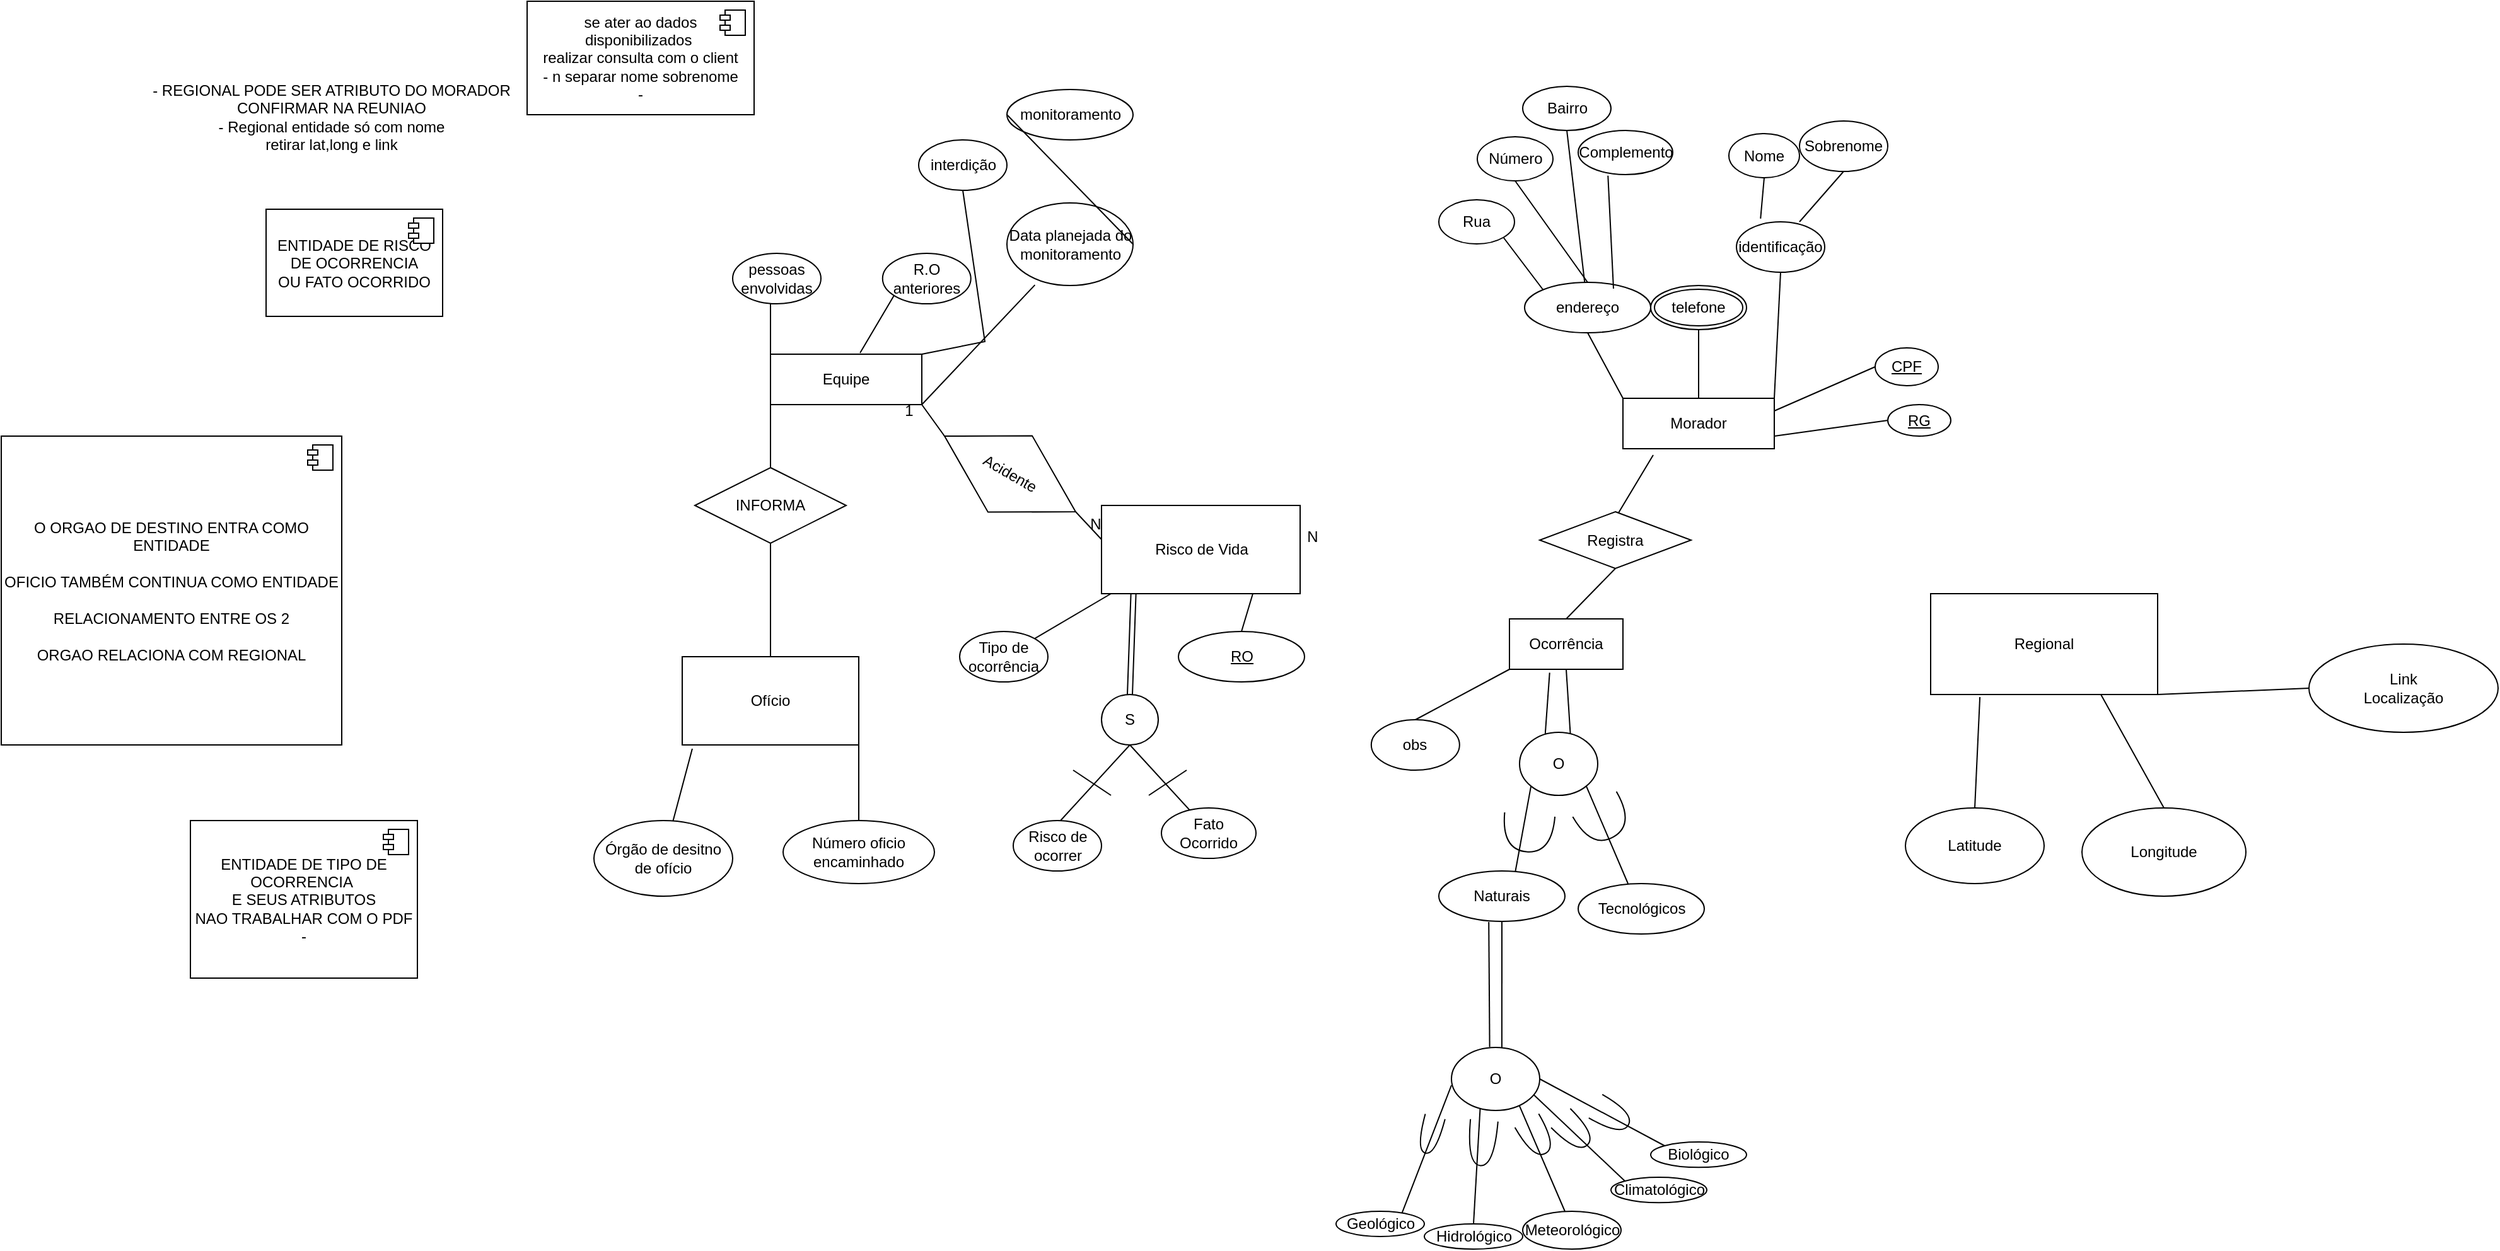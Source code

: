 <mxfile version="22.0.4" type="device">
  <diagram id="C5RBs43oDa-KdzZeNtuy" name="Page-1">
    <mxGraphModel dx="2730" dy="1840" grid="1" gridSize="10" guides="1" tooltips="1" connect="1" arrows="1" fold="1" page="1" pageScale="1" pageWidth="827" pageHeight="1169" math="0" shadow="0">
      <root>
        <mxCell id="WIyWlLk6GJQsqaUBKTNV-0" />
        <mxCell id="WIyWlLk6GJQsqaUBKTNV-1" parent="WIyWlLk6GJQsqaUBKTNV-0" />
        <mxCell id="PrvRkz_TOc2St610Ay0l-1" value="Equipe" style="rounded=0;whiteSpace=wrap;html=1;" parent="WIyWlLk6GJQsqaUBKTNV-1" vertex="1">
          <mxGeometry x="90" y="160" width="120" height="40" as="geometry" />
        </mxCell>
        <mxCell id="PrvRkz_TOc2St610Ay0l-5" value="" style="endArrow=none;html=1;rounded=0;entryX=1;entryY=1;entryDx=0;entryDy=0;exitX=0;exitY=0.5;exitDx=0;exitDy=0;" parent="WIyWlLk6GJQsqaUBKTNV-1" source="fVXsZCScKOvvf57o9i3i-1" target="PrvRkz_TOc2St610Ay0l-1" edge="1">
          <mxGeometry width="50" height="50" relative="1" as="geometry">
            <mxPoint x="223.181" y="293.284" as="sourcePoint" />
            <mxPoint x="250" y="140" as="targetPoint" />
          </mxGeometry>
        </mxCell>
        <mxCell id="PrvRkz_TOc2St610Ay0l-13" value="" style="endArrow=none;html=1;rounded=0;exitX=0.592;exitY=-0.025;exitDx=0;exitDy=0;exitPerimeter=0;" parent="WIyWlLk6GJQsqaUBKTNV-1" source="PrvRkz_TOc2St610Ay0l-1" edge="1">
          <mxGeometry width="50" height="50" relative="1" as="geometry">
            <mxPoint x="390" y="260" as="sourcePoint" />
            <mxPoint x="190" y="110" as="targetPoint" />
            <Array as="points">
              <mxPoint x="190" y="110" />
            </Array>
          </mxGeometry>
        </mxCell>
        <mxCell id="PrvRkz_TOc2St610Ay0l-14" value="R.O anteriores" style="ellipse;whiteSpace=wrap;html=1;" parent="WIyWlLk6GJQsqaUBKTNV-1" vertex="1">
          <mxGeometry x="178.88" y="80" width="70" height="40" as="geometry" />
        </mxCell>
        <mxCell id="PrvRkz_TOc2St610Ay0l-15" value="" style="endArrow=none;html=1;rounded=0;exitX=1;exitY=0;exitDx=0;exitDy=0;entryX=0.5;entryY=1;entryDx=0;entryDy=0;" parent="WIyWlLk6GJQsqaUBKTNV-1" source="PrvRkz_TOc2St610Ay0l-1" target="PrvRkz_TOc2St610Ay0l-16" edge="1">
          <mxGeometry width="50" height="50" relative="1" as="geometry">
            <mxPoint x="390" y="260" as="sourcePoint" />
            <mxPoint x="310" y="140" as="targetPoint" />
            <Array as="points">
              <mxPoint x="260" y="150" />
            </Array>
          </mxGeometry>
        </mxCell>
        <mxCell id="PrvRkz_TOc2St610Ay0l-16" value="interdição" style="ellipse;whiteSpace=wrap;html=1;" parent="WIyWlLk6GJQsqaUBKTNV-1" vertex="1">
          <mxGeometry x="207.5" y="-10" width="70" height="40" as="geometry" />
        </mxCell>
        <mxCell id="PrvRkz_TOc2St610Ay0l-18" value="" style="endArrow=none;html=1;rounded=0;exitX=0;exitY=0;exitDx=0;exitDy=0;" parent="WIyWlLk6GJQsqaUBKTNV-1" source="PrvRkz_TOc2St610Ay0l-1" edge="1">
          <mxGeometry width="50" height="50" relative="1" as="geometry">
            <mxPoint x="390" y="260" as="sourcePoint" />
            <mxPoint x="90" y="110" as="targetPoint" />
          </mxGeometry>
        </mxCell>
        <mxCell id="PrvRkz_TOc2St610Ay0l-19" value="pessoas envolvidas" style="ellipse;whiteSpace=wrap;html=1;" parent="WIyWlLk6GJQsqaUBKTNV-1" vertex="1">
          <mxGeometry x="60" y="80" width="70" height="40" as="geometry" />
        </mxCell>
        <mxCell id="PrvRkz_TOc2St610Ay0l-20" value="" style="endArrow=none;html=1;rounded=0;exitX=0;exitY=1;exitDx=0;exitDy=0;entryX=0.5;entryY=0;entryDx=0;entryDy=0;" parent="WIyWlLk6GJQsqaUBKTNV-1" source="NeO4dmOVWxTtskisOT3O-21" target="PrvRkz_TOc2St610Ay0l-21" edge="1">
          <mxGeometry width="50" height="50" relative="1" as="geometry">
            <mxPoint x="390" y="260" as="sourcePoint" />
            <mxPoint x="50" y="180" as="targetPoint" />
          </mxGeometry>
        </mxCell>
        <mxCell id="PrvRkz_TOc2St610Ay0l-21" value="obs" style="ellipse;whiteSpace=wrap;html=1;" parent="WIyWlLk6GJQsqaUBKTNV-1" vertex="1">
          <mxGeometry x="566.42" y="450" width="70" height="40" as="geometry" />
        </mxCell>
        <mxCell id="PrvRkz_TOc2St610Ay0l-24" value="" style="endArrow=none;html=1;rounded=0;entryX=0;entryY=1;entryDx=0;entryDy=0;" parent="WIyWlLk6GJQsqaUBKTNV-1" target="PrvRkz_TOc2St610Ay0l-1" edge="1">
          <mxGeometry width="50" height="50" relative="1" as="geometry">
            <mxPoint x="90" y="260" as="sourcePoint" />
            <mxPoint x="440" y="210" as="targetPoint" />
          </mxGeometry>
        </mxCell>
        <mxCell id="PrvRkz_TOc2St610Ay0l-28" value="Morador" style="rounded=0;whiteSpace=wrap;html=1;" parent="WIyWlLk6GJQsqaUBKTNV-1" vertex="1">
          <mxGeometry x="766" y="195" width="120" height="40" as="geometry" />
        </mxCell>
        <mxCell id="PrvRkz_TOc2St610Ay0l-29" value="" style="endArrow=none;html=1;rounded=0;exitX=0.5;exitY=0;exitDx=0;exitDy=0;entryX=0.5;entryY=1;entryDx=0;entryDy=0;" parent="WIyWlLk6GJQsqaUBKTNV-1" source="PrvRkz_TOc2St610Ay0l-28" target="NeO4dmOVWxTtskisOT3O-9" edge="1">
          <mxGeometry width="50" height="50" relative="1" as="geometry">
            <mxPoint x="826" y="165" as="sourcePoint" />
            <mxPoint x="826" y="125" as="targetPoint" />
          </mxGeometry>
        </mxCell>
        <mxCell id="uyjfCOBZuGkscZn23ESY-0" value="Nome" style="ellipse;whiteSpace=wrap;html=1;" parent="WIyWlLk6GJQsqaUBKTNV-1" vertex="1">
          <mxGeometry x="850" y="-15" width="56" height="35" as="geometry" />
        </mxCell>
        <mxCell id="uyjfCOBZuGkscZn23ESY-1" value="identificação" style="ellipse;whiteSpace=wrap;html=1;" parent="WIyWlLk6GJQsqaUBKTNV-1" vertex="1">
          <mxGeometry x="856" y="55" width="70" height="40" as="geometry" />
        </mxCell>
        <mxCell id="uyjfCOBZuGkscZn23ESY-2" value="" style="endArrow=none;html=1;rounded=0;entryX=1;entryY=0;entryDx=0;entryDy=0;exitX=0.5;exitY=1;exitDx=0;exitDy=0;" parent="WIyWlLk6GJQsqaUBKTNV-1" source="uyjfCOBZuGkscZn23ESY-1" target="PrvRkz_TOc2St610Ay0l-28" edge="1">
          <mxGeometry width="50" height="50" relative="1" as="geometry">
            <mxPoint x="886" y="95" as="sourcePoint" />
            <mxPoint x="886" y="175" as="targetPoint" />
          </mxGeometry>
        </mxCell>
        <mxCell id="uyjfCOBZuGkscZn23ESY-3" value="" style="endArrow=none;html=1;rounded=0;exitX=1;exitY=0.25;exitDx=0;exitDy=0;entryX=0;entryY=0.5;entryDx=0;entryDy=0;" parent="WIyWlLk6GJQsqaUBKTNV-1" source="PrvRkz_TOc2St610Ay0l-28" target="NeO4dmOVWxTtskisOT3O-18" edge="1">
          <mxGeometry width="50" height="50" relative="1" as="geometry">
            <mxPoint x="916" y="205" as="sourcePoint" />
            <mxPoint x="966" y="205" as="targetPoint" />
          </mxGeometry>
        </mxCell>
        <mxCell id="uyjfCOBZuGkscZn23ESY-16" value="" style="verticalLabelPosition=bottom;verticalAlign=top;html=1;shape=mxgraph.flowchart.on-page_reference;" parent="WIyWlLk6GJQsqaUBKTNV-1" vertex="1">
          <mxGeometry x="352.5" y="430" width="45" height="40" as="geometry" />
        </mxCell>
        <mxCell id="uyjfCOBZuGkscZn23ESY-18" value="" style="endArrow=none;html=1;rounded=0;exitX=0.5;exitY=1;exitDx=0;exitDy=0;exitPerimeter=0;" parent="WIyWlLk6GJQsqaUBKTNV-1" source="uyjfCOBZuGkscZn23ESY-16" edge="1">
          <mxGeometry width="50" height="50" relative="1" as="geometry">
            <mxPoint x="430" y="510" as="sourcePoint" />
            <mxPoint x="320" y="530" as="targetPoint" />
          </mxGeometry>
        </mxCell>
        <mxCell id="uyjfCOBZuGkscZn23ESY-19" value="" style="endArrow=none;html=1;rounded=0;entryX=0.5;entryY=1;entryDx=0;entryDy=0;entryPerimeter=0;" parent="WIyWlLk6GJQsqaUBKTNV-1" target="uyjfCOBZuGkscZn23ESY-16" edge="1">
          <mxGeometry width="50" height="50" relative="1" as="geometry">
            <mxPoint x="430" y="530" as="sourcePoint" />
            <mxPoint x="480" y="460" as="targetPoint" />
          </mxGeometry>
        </mxCell>
        <mxCell id="uyjfCOBZuGkscZn23ESY-20" value="" style="endArrow=none;html=1;rounded=0;" parent="WIyWlLk6GJQsqaUBKTNV-1" edge="1">
          <mxGeometry width="50" height="50" relative="1" as="geometry">
            <mxPoint x="390" y="510" as="sourcePoint" />
            <mxPoint x="420" y="490" as="targetPoint" />
          </mxGeometry>
        </mxCell>
        <mxCell id="uyjfCOBZuGkscZn23ESY-21" value="" style="endArrow=none;html=1;rounded=0;" parent="WIyWlLk6GJQsqaUBKTNV-1" edge="1">
          <mxGeometry width="50" height="50" relative="1" as="geometry">
            <mxPoint x="360" y="510" as="sourcePoint" />
            <mxPoint x="330" y="490" as="targetPoint" />
          </mxGeometry>
        </mxCell>
        <mxCell id="uyjfCOBZuGkscZn23ESY-25" value="" style="endArrow=none;html=1;rounded=0;exitX=1;exitY=0.5;exitDx=0;exitDy=0;entryX=0;entryY=0.5;entryDx=0;entryDy=0;" parent="WIyWlLk6GJQsqaUBKTNV-1" source="fVXsZCScKOvvf57o9i3i-1" edge="1">
          <mxGeometry width="50" height="50" relative="1" as="geometry">
            <mxPoint x="266.643" y="280.178" as="sourcePoint" />
            <mxPoint x="360" y="315" as="targetPoint" />
          </mxGeometry>
        </mxCell>
        <mxCell id="uyjfCOBZuGkscZn23ESY-26" value="" style="endArrow=none;html=1;rounded=0;exitX=0;exitY=1;exitDx=0;exitDy=0;" parent="WIyWlLk6GJQsqaUBKTNV-1" target="uyjfCOBZuGkscZn23ESY-27" edge="1">
          <mxGeometry width="50" height="50" relative="1" as="geometry">
            <mxPoint x="360" y="350" as="sourcePoint" />
            <mxPoint x="300" y="370" as="targetPoint" />
          </mxGeometry>
        </mxCell>
        <mxCell id="uyjfCOBZuGkscZn23ESY-27" value="Tipo de ocorrência" style="ellipse;whiteSpace=wrap;html=1;" parent="WIyWlLk6GJQsqaUBKTNV-1" vertex="1">
          <mxGeometry x="240" y="380" width="70" height="40" as="geometry" />
        </mxCell>
        <mxCell id="MZsd6Ya7zDLGfJmb7HzW-5" value="S" style="text;html=1;strokeColor=none;fillColor=none;align=center;verticalAlign=middle;whiteSpace=wrap;rounded=0;" parent="WIyWlLk6GJQsqaUBKTNV-1" vertex="1">
          <mxGeometry x="345" y="435" width="60" height="30" as="geometry" />
        </mxCell>
        <mxCell id="MZsd6Ya7zDLGfJmb7HzW-6" value="Risco de ocorrer" style="ellipse;whiteSpace=wrap;html=1;" parent="WIyWlLk6GJQsqaUBKTNV-1" vertex="1">
          <mxGeometry x="282.5" y="530" width="70" height="40" as="geometry" />
        </mxCell>
        <mxCell id="MZsd6Ya7zDLGfJmb7HzW-7" value="Fato Ocorrido" style="ellipse;whiteSpace=wrap;html=1;" parent="WIyWlLk6GJQsqaUBKTNV-1" vertex="1">
          <mxGeometry x="400" y="520" width="75" height="40" as="geometry" />
        </mxCell>
        <mxCell id="MZsd6Ya7zDLGfJmb7HzW-9" value="Data planejada do monitoramento" style="ellipse;whiteSpace=wrap;html=1;" parent="WIyWlLk6GJQsqaUBKTNV-1" vertex="1">
          <mxGeometry x="277.5" y="40" width="100" height="65.51" as="geometry" />
        </mxCell>
        <mxCell id="MZsd6Ya7zDLGfJmb7HzW-11" value="INFORMA" style="shape=rhombus;perimeter=rhombusPerimeter;whiteSpace=wrap;html=1;align=center;" parent="WIyWlLk6GJQsqaUBKTNV-1" vertex="1">
          <mxGeometry x="30" y="250" width="120" height="60" as="geometry" />
        </mxCell>
        <mxCell id="MZsd6Ya7zDLGfJmb7HzW-14" value="" style="endArrow=none;html=1;rounded=0;" parent="WIyWlLk6GJQsqaUBKTNV-1" edge="1">
          <mxGeometry width="50" height="50" relative="1" as="geometry">
            <mxPoint x="90" y="310" as="sourcePoint" />
            <mxPoint x="90" y="410" as="targetPoint" />
          </mxGeometry>
        </mxCell>
        <mxCell id="MZsd6Ya7zDLGfJmb7HzW-18" value="" style="endArrow=none;html=1;rounded=0;exitX=1;exitY=1;exitDx=0;exitDy=0;entryX=0.222;entryY=0.993;entryDx=0;entryDy=0;entryPerimeter=0;" parent="WIyWlLk6GJQsqaUBKTNV-1" source="PrvRkz_TOc2St610Ay0l-1" target="MZsd6Ya7zDLGfJmb7HzW-9" edge="1">
          <mxGeometry width="50" height="50" relative="1" as="geometry">
            <mxPoint x="510" y="370" as="sourcePoint" />
            <mxPoint x="310" y="200" as="targetPoint" />
          </mxGeometry>
        </mxCell>
        <mxCell id="MZsd6Ya7zDLGfJmb7HzW-20" value="monitoramento" style="ellipse;whiteSpace=wrap;html=1;align=center;" parent="WIyWlLk6GJQsqaUBKTNV-1" vertex="1">
          <mxGeometry x="277.5" y="-50" width="100" height="40" as="geometry" />
        </mxCell>
        <mxCell id="jK4c6H0Ts9YG_bzILDkd-0" value="N" style="text;html=1;strokeColor=none;fillColor=none;align=center;verticalAlign=middle;whiteSpace=wrap;rounded=0;" parent="WIyWlLk6GJQsqaUBKTNV-1" vertex="1">
          <mxGeometry x="490" y="290" width="60" height="30" as="geometry" />
        </mxCell>
        <mxCell id="jK4c6H0Ts9YG_bzILDkd-4" value="N" style="text;html=1;strokeColor=none;fillColor=none;align=center;verticalAlign=middle;whiteSpace=wrap;rounded=0;" parent="WIyWlLk6GJQsqaUBKTNV-1" vertex="1">
          <mxGeometry x="317.5" y="280" width="60" height="30" as="geometry" />
        </mxCell>
        <mxCell id="jK4c6H0Ts9YG_bzILDkd-5" value="1" style="text;html=1;strokeColor=none;fillColor=none;align=center;verticalAlign=middle;whiteSpace=wrap;rounded=0;" parent="WIyWlLk6GJQsqaUBKTNV-1" vertex="1">
          <mxGeometry x="170" y="190" width="60" height="30" as="geometry" />
        </mxCell>
        <mxCell id="t3xJQV-ZgWTzb67pA7qt-0" value="RO" style="ellipse;whiteSpace=wrap;html=1;align=center;fontStyle=4;" parent="WIyWlLk6GJQsqaUBKTNV-1" vertex="1">
          <mxGeometry x="413.5" y="380" width="100" height="40" as="geometry" />
        </mxCell>
        <mxCell id="t3xJQV-ZgWTzb67pA7qt-1" value="" style="endArrow=none;html=1;rounded=0;exitX=0.75;exitY=1;exitDx=0;exitDy=0;entryX=0.5;entryY=0;entryDx=0;entryDy=0;" parent="WIyWlLk6GJQsqaUBKTNV-1" target="t3xJQV-ZgWTzb67pA7qt-0" edge="1">
          <mxGeometry width="50" height="50" relative="1" as="geometry">
            <mxPoint x="472.5" y="350" as="sourcePoint" />
            <mxPoint x="630" y="420" as="targetPoint" />
          </mxGeometry>
        </mxCell>
        <mxCell id="4AvuOSr9Ut7CQzr3OK1i-1" value="" style="endArrow=none;html=1;rounded=0;entryX=1;entryY=0.5;entryDx=0;entryDy=0;exitX=0;exitY=0.5;exitDx=0;exitDy=0;" parent="WIyWlLk6GJQsqaUBKTNV-1" source="MZsd6Ya7zDLGfJmb7HzW-20" target="MZsd6Ya7zDLGfJmb7HzW-9" edge="1">
          <mxGeometry width="50" height="50" relative="1" as="geometry">
            <mxPoint x="450" y="470" as="sourcePoint" />
            <mxPoint x="500" y="420" as="targetPoint" />
          </mxGeometry>
        </mxCell>
        <mxCell id="fVXsZCScKOvvf57o9i3i-2" value="" style="endArrow=none;html=1;rounded=0;entryX=1;entryY=1;entryDx=0;entryDy=0;exitX=1;exitY=0.5;exitDx=0;exitDy=0;" parent="WIyWlLk6GJQsqaUBKTNV-1" source="fVXsZCScKOvvf57o9i3i-1" target="fVXsZCScKOvvf57o9i3i-1" edge="1">
          <mxGeometry width="50" height="50" relative="1" as="geometry">
            <mxPoint x="223.181" y="293.284" as="sourcePoint" />
            <mxPoint x="210" y="200" as="targetPoint" />
          </mxGeometry>
        </mxCell>
        <mxCell id="fVXsZCScKOvvf57o9i3i-1" value="Acidente" style="shape=rhombus;perimeter=rhombusPerimeter;whiteSpace=wrap;html=1;align=center;rotation=30;" parent="WIyWlLk6GJQsqaUBKTNV-1" vertex="1">
          <mxGeometry x="220" y="220" width="120" height="70" as="geometry" />
        </mxCell>
        <mxCell id="fVXsZCScKOvvf57o9i3i-3" value="" style="shape=link;html=1;rounded=0;exitX=0.119;exitY=0.987;exitDx=0;exitDy=0;exitPerimeter=0;entryX=0.5;entryY=0;entryDx=0;entryDy=0;entryPerimeter=0;" parent="WIyWlLk6GJQsqaUBKTNV-1" target="uyjfCOBZuGkscZn23ESY-16" edge="1">
          <mxGeometry width="100" relative="1" as="geometry">
            <mxPoint x="377.85" y="349.09" as="sourcePoint" />
            <mxPoint x="530" y="380" as="targetPoint" />
          </mxGeometry>
        </mxCell>
        <mxCell id="wc_RnZq1DOK2cN5d9Vo4-1" value="endereço" style="ellipse;whiteSpace=wrap;html=1;align=center;" parent="WIyWlLk6GJQsqaUBKTNV-1" vertex="1">
          <mxGeometry x="688" y="103.01" width="100" height="40" as="geometry" />
        </mxCell>
        <mxCell id="abQKeBMtRY9wUSzvEeuI-0" value="Risco de Vida" style="whiteSpace=wrap;html=1;align=center;" parent="WIyWlLk6GJQsqaUBKTNV-1" vertex="1">
          <mxGeometry x="352.5" y="280" width="157.5" height="70" as="geometry" />
        </mxCell>
        <mxCell id="NeO4dmOVWxTtskisOT3O-0" value="Rua" style="ellipse;whiteSpace=wrap;html=1;align=center;" parent="WIyWlLk6GJQsqaUBKTNV-1" vertex="1">
          <mxGeometry x="620" y="37.5" width="60" height="35" as="geometry" />
        </mxCell>
        <mxCell id="NeO4dmOVWxTtskisOT3O-1" value="" style="endArrow=none;html=1;rounded=0;entryX=1;entryY=1;entryDx=0;entryDy=0;exitX=0;exitY=0;exitDx=0;exitDy=0;" parent="WIyWlLk6GJQsqaUBKTNV-1" source="wc_RnZq1DOK2cN5d9Vo4-1" target="NeO4dmOVWxTtskisOT3O-0" edge="1">
          <mxGeometry relative="1" as="geometry">
            <mxPoint x="676" y="75" as="sourcePoint" />
            <mxPoint x="640" y="15" as="targetPoint" />
          </mxGeometry>
        </mxCell>
        <mxCell id="NeO4dmOVWxTtskisOT3O-2" value="Número" style="ellipse;whiteSpace=wrap;html=1;align=center;" parent="WIyWlLk6GJQsqaUBKTNV-1" vertex="1">
          <mxGeometry x="650.5" y="-12.5" width="60" height="35" as="geometry" />
        </mxCell>
        <mxCell id="NeO4dmOVWxTtskisOT3O-3" value="" style="endArrow=none;html=1;rounded=0;entryX=0.5;entryY=1;entryDx=0;entryDy=0;exitX=0.5;exitY=0;exitDx=0;exitDy=0;" parent="WIyWlLk6GJQsqaUBKTNV-1" source="wc_RnZq1DOK2cN5d9Vo4-1" target="NeO4dmOVWxTtskisOT3O-2" edge="1">
          <mxGeometry relative="1" as="geometry">
            <mxPoint x="814" y="31" as="sourcePoint" />
            <mxPoint x="946" y="55" as="targetPoint" />
          </mxGeometry>
        </mxCell>
        <mxCell id="NeO4dmOVWxTtskisOT3O-4" value="Bairro" style="ellipse;whiteSpace=wrap;html=1;align=center;" parent="WIyWlLk6GJQsqaUBKTNV-1" vertex="1">
          <mxGeometry x="686.5" y="-52.5" width="70" height="35" as="geometry" />
        </mxCell>
        <mxCell id="NeO4dmOVWxTtskisOT3O-5" value="" style="endArrow=none;html=1;rounded=0;entryX=0.5;entryY=1;entryDx=0;entryDy=0;" parent="WIyWlLk6GJQsqaUBKTNV-1" source="wc_RnZq1DOK2cN5d9Vo4-1" target="NeO4dmOVWxTtskisOT3O-4" edge="1">
          <mxGeometry relative="1" as="geometry">
            <mxPoint x="850" y="35" as="sourcePoint" />
            <mxPoint x="1056" y="45" as="targetPoint" />
          </mxGeometry>
        </mxCell>
        <mxCell id="NeO4dmOVWxTtskisOT3O-6" value="Complemento" style="ellipse;whiteSpace=wrap;html=1;align=center;" parent="WIyWlLk6GJQsqaUBKTNV-1" vertex="1">
          <mxGeometry x="730.5" y="-17.5" width="75" height="35" as="geometry" />
        </mxCell>
        <mxCell id="NeO4dmOVWxTtskisOT3O-7" value="" style="endArrow=none;html=1;rounded=0;entryX=0.315;entryY=1.024;entryDx=0;entryDy=0;entryPerimeter=0;exitX=0.705;exitY=0.125;exitDx=0;exitDy=0;exitPerimeter=0;" parent="WIyWlLk6GJQsqaUBKTNV-1" source="wc_RnZq1DOK2cN5d9Vo4-1" target="NeO4dmOVWxTtskisOT3O-6" edge="1">
          <mxGeometry relative="1" as="geometry">
            <mxPoint x="760" y="20" as="sourcePoint" />
            <mxPoint x="796" y="-5" as="targetPoint" />
          </mxGeometry>
        </mxCell>
        <mxCell id="NeO4dmOVWxTtskisOT3O-8" value="" style="endArrow=none;html=1;rounded=0;entryX=0.5;entryY=1;entryDx=0;entryDy=0;exitX=0;exitY=0;exitDx=0;exitDy=0;" parent="WIyWlLk6GJQsqaUBKTNV-1" source="PrvRkz_TOc2St610Ay0l-28" target="wc_RnZq1DOK2cN5d9Vo4-1" edge="1">
          <mxGeometry relative="1" as="geometry">
            <mxPoint x="755" y="191" as="sourcePoint" />
            <mxPoint x="737" y="85" as="targetPoint" />
          </mxGeometry>
        </mxCell>
        <mxCell id="NeO4dmOVWxTtskisOT3O-9" value="telefone" style="ellipse;shape=doubleEllipse;margin=3;whiteSpace=wrap;html=1;align=center;" parent="WIyWlLk6GJQsqaUBKTNV-1" vertex="1">
          <mxGeometry x="788" y="105.51" width="76" height="35" as="geometry" />
        </mxCell>
        <mxCell id="NeO4dmOVWxTtskisOT3O-10" value="" style="endArrow=none;html=1;rounded=0;entryX=0.273;entryY=-0.065;entryDx=0;entryDy=0;entryPerimeter=0;exitX=0.5;exitY=1;exitDx=0;exitDy=0;" parent="WIyWlLk6GJQsqaUBKTNV-1" source="uyjfCOBZuGkscZn23ESY-0" target="uyjfCOBZuGkscZn23ESY-1" edge="1">
          <mxGeometry width="50" height="50" relative="1" as="geometry">
            <mxPoint x="925" y="-15" as="sourcePoint" />
            <mxPoint x="926" y="3" as="targetPoint" />
          </mxGeometry>
        </mxCell>
        <mxCell id="NeO4dmOVWxTtskisOT3O-12" value="Sobrenome" style="ellipse;whiteSpace=wrap;html=1;" parent="WIyWlLk6GJQsqaUBKTNV-1" vertex="1">
          <mxGeometry x="906" y="-25" width="70" height="40" as="geometry" />
        </mxCell>
        <mxCell id="NeO4dmOVWxTtskisOT3O-13" value="" style="endArrow=none;html=1;rounded=0;entryX=0.714;entryY=0;entryDx=0;entryDy=0;entryPerimeter=0;exitX=0.5;exitY=1;exitDx=0;exitDy=0;" parent="WIyWlLk6GJQsqaUBKTNV-1" source="NeO4dmOVWxTtskisOT3O-12" target="uyjfCOBZuGkscZn23ESY-1" edge="1">
          <mxGeometry width="50" height="50" relative="1" as="geometry">
            <mxPoint x="1005" y="-12" as="sourcePoint" />
            <mxPoint x="1005" y="65" as="targetPoint" />
          </mxGeometry>
        </mxCell>
        <mxCell id="NeO4dmOVWxTtskisOT3O-18" value="CPF" style="ellipse;whiteSpace=wrap;html=1;align=center;fontStyle=4;" parent="WIyWlLk6GJQsqaUBKTNV-1" vertex="1">
          <mxGeometry x="966" y="155" width="50" height="30" as="geometry" />
        </mxCell>
        <mxCell id="NeO4dmOVWxTtskisOT3O-19" value="" style="endArrow=none;html=1;rounded=0;exitX=1;exitY=0.75;exitDx=0;exitDy=0;entryX=0;entryY=0.5;entryDx=0;entryDy=0;" parent="WIyWlLk6GJQsqaUBKTNV-1" source="PrvRkz_TOc2St610Ay0l-28" target="NeO4dmOVWxTtskisOT3O-20" edge="1">
          <mxGeometry width="50" height="50" relative="1" as="geometry">
            <mxPoint x="896" y="245" as="sourcePoint" />
            <mxPoint x="976" y="245" as="targetPoint" />
          </mxGeometry>
        </mxCell>
        <mxCell id="NeO4dmOVWxTtskisOT3O-20" value="RG" style="ellipse;whiteSpace=wrap;html=1;align=center;fontStyle=4;" parent="WIyWlLk6GJQsqaUBKTNV-1" vertex="1">
          <mxGeometry x="976" y="200" width="50" height="25" as="geometry" />
        </mxCell>
        <mxCell id="NeO4dmOVWxTtskisOT3O-21" value="Ocorrência" style="whiteSpace=wrap;html=1;align=center;" parent="WIyWlLk6GJQsqaUBKTNV-1" vertex="1">
          <mxGeometry x="676" y="370" width="90" height="40" as="geometry" />
        </mxCell>
        <mxCell id="NeO4dmOVWxTtskisOT3O-22" value="" style="endArrow=none;html=1;rounded=0;entryX=0.5;entryY=1;entryDx=0;entryDy=0;exitX=0.652;exitY=0.066;exitDx=0;exitDy=0;exitPerimeter=0;" parent="WIyWlLk6GJQsqaUBKTNV-1" source="NeO4dmOVWxTtskisOT3O-25" target="NeO4dmOVWxTtskisOT3O-21" edge="1">
          <mxGeometry relative="1" as="geometry">
            <mxPoint x="726" y="450" as="sourcePoint" />
            <mxPoint x="720" y="390" as="targetPoint" />
          </mxGeometry>
        </mxCell>
        <mxCell id="NeO4dmOVWxTtskisOT3O-23" value="" style="endArrow=none;html=1;rounded=0;exitX=0.354;exitY=1.068;exitDx=0;exitDy=0;exitPerimeter=0;entryX=0.329;entryY=0.019;entryDx=0;entryDy=0;entryPerimeter=0;" parent="WIyWlLk6GJQsqaUBKTNV-1" source="NeO4dmOVWxTtskisOT3O-21" target="NeO4dmOVWxTtskisOT3O-25" edge="1">
          <mxGeometry relative="1" as="geometry">
            <mxPoint x="810" y="390" as="sourcePoint" />
            <mxPoint x="701" y="450" as="targetPoint" />
          </mxGeometry>
        </mxCell>
        <mxCell id="NeO4dmOVWxTtskisOT3O-25" value="O" style="ellipse;whiteSpace=wrap;html=1;align=center;" parent="WIyWlLk6GJQsqaUBKTNV-1" vertex="1">
          <mxGeometry x="684" y="460" width="62" height="50" as="geometry" />
        </mxCell>
        <mxCell id="NeO4dmOVWxTtskisOT3O-27" value="" style="endArrow=none;html=1;rounded=0;entryX=0;entryY=1;entryDx=0;entryDy=0;exitX=0.603;exitY=0.063;exitDx=0;exitDy=0;exitPerimeter=0;" parent="WIyWlLk6GJQsqaUBKTNV-1" source="NeO4dmOVWxTtskisOT3O-29" target="NeO4dmOVWxTtskisOT3O-25" edge="1">
          <mxGeometry relative="1" as="geometry">
            <mxPoint x="670" y="590" as="sourcePoint" />
            <mxPoint x="750" y="510" as="targetPoint" />
          </mxGeometry>
        </mxCell>
        <mxCell id="NeO4dmOVWxTtskisOT3O-28" value="" style="endArrow=none;html=1;rounded=0;entryX=1;entryY=1;entryDx=0;entryDy=0;exitX=0.395;exitY=0;exitDx=0;exitDy=0;exitPerimeter=0;" parent="WIyWlLk6GJQsqaUBKTNV-1" source="NeO4dmOVWxTtskisOT3O-30" target="NeO4dmOVWxTtskisOT3O-25" edge="1">
          <mxGeometry relative="1" as="geometry">
            <mxPoint x="760" y="560" as="sourcePoint" />
            <mxPoint x="704" y="522" as="targetPoint" />
          </mxGeometry>
        </mxCell>
        <mxCell id="NeO4dmOVWxTtskisOT3O-29" value="Naturais" style="ellipse;whiteSpace=wrap;html=1;align=center;" parent="WIyWlLk6GJQsqaUBKTNV-1" vertex="1">
          <mxGeometry x="620" y="570" width="100" height="40" as="geometry" />
        </mxCell>
        <mxCell id="NeO4dmOVWxTtskisOT3O-30" value="Tecnológicos" style="ellipse;whiteSpace=wrap;html=1;align=center;" parent="WIyWlLk6GJQsqaUBKTNV-1" vertex="1">
          <mxGeometry x="730.5" y="580" width="100" height="40" as="geometry" />
        </mxCell>
        <mxCell id="NeO4dmOVWxTtskisOT3O-35" value="" style="shape=requiredInterface;html=1;verticalLabelPosition=bottom;sketch=0;rotation=95;" parent="WIyWlLk6GJQsqaUBKTNV-1" vertex="1">
          <mxGeometry x="676" y="520" width="29.66" height="40" as="geometry" />
        </mxCell>
        <mxCell id="NeO4dmOVWxTtskisOT3O-36" value="" style="shape=requiredInterface;html=1;verticalLabelPosition=bottom;sketch=0;rotation=60;" parent="WIyWlLk6GJQsqaUBKTNV-1" vertex="1">
          <mxGeometry x="736" y="510" width="30" height="40" as="geometry" />
        </mxCell>
        <mxCell id="NeO4dmOVWxTtskisOT3O-37" value="" style="endArrow=none;html=1;rounded=0;entryX=0.396;entryY=1.011;entryDx=0;entryDy=0;entryPerimeter=0;exitX=0.433;exitY=-0.005;exitDx=0;exitDy=0;exitPerimeter=0;" parent="WIyWlLk6GJQsqaUBKTNV-1" source="NeO4dmOVWxTtskisOT3O-40" target="NeO4dmOVWxTtskisOT3O-29" edge="1">
          <mxGeometry relative="1" as="geometry">
            <mxPoint x="659" y="700" as="sourcePoint" />
            <mxPoint x="680" y="620" as="targetPoint" />
          </mxGeometry>
        </mxCell>
        <mxCell id="NeO4dmOVWxTtskisOT3O-38" value="" style="endArrow=none;html=1;rounded=0;entryX=0.5;entryY=1;entryDx=0;entryDy=0;exitX=0.571;exitY=0.023;exitDx=0;exitDy=0;exitPerimeter=0;" parent="WIyWlLk6GJQsqaUBKTNV-1" source="NeO4dmOVWxTtskisOT3O-40" target="NeO4dmOVWxTtskisOT3O-29" edge="1">
          <mxGeometry relative="1" as="geometry">
            <mxPoint x="670" y="700" as="sourcePoint" />
            <mxPoint x="668" y="626" as="targetPoint" />
          </mxGeometry>
        </mxCell>
        <mxCell id="NeO4dmOVWxTtskisOT3O-40" value="O" style="ellipse;whiteSpace=wrap;html=1;align=center;" parent="WIyWlLk6GJQsqaUBKTNV-1" vertex="1">
          <mxGeometry x="630" y="710" width="70" height="50" as="geometry" />
        </mxCell>
        <mxCell id="NeO4dmOVWxTtskisOT3O-41" value="" style="endArrow=none;html=1;rounded=0;entryX=0;entryY=0.6;entryDx=0;entryDy=0;entryPerimeter=0;exitX=0.735;exitY=0.178;exitDx=0;exitDy=0;exitPerimeter=0;" parent="WIyWlLk6GJQsqaUBKTNV-1" source="NeO4dmOVWxTtskisOT3O-54" target="NeO4dmOVWxTtskisOT3O-40" edge="1">
          <mxGeometry relative="1" as="geometry">
            <mxPoint x="590" y="840" as="sourcePoint" />
            <mxPoint x="614.34" y="753" as="targetPoint" />
          </mxGeometry>
        </mxCell>
        <mxCell id="NeO4dmOVWxTtskisOT3O-42" value="" style="endArrow=none;html=1;rounded=0;entryX=0.768;entryY=0.919;entryDx=0;entryDy=0;exitX=0.429;exitY=0;exitDx=0;exitDy=0;exitPerimeter=0;entryPerimeter=0;" parent="WIyWlLk6GJQsqaUBKTNV-1" source="NeO4dmOVWxTtskisOT3O-56" target="NeO4dmOVWxTtskisOT3O-40" edge="1">
          <mxGeometry relative="1" as="geometry">
            <mxPoint x="720" y="837" as="sourcePoint" />
            <mxPoint x="687" y="760" as="targetPoint" />
          </mxGeometry>
        </mxCell>
        <mxCell id="NeO4dmOVWxTtskisOT3O-43" value="" style="shape=requiredInterface;html=1;verticalLabelPosition=bottom;sketch=0;rotation=105;" parent="WIyWlLk6GJQsqaUBKTNV-1" vertex="1">
          <mxGeometry x="598.21" y="771.21" width="30" height="16.19" as="geometry" />
        </mxCell>
        <mxCell id="NeO4dmOVWxTtskisOT3O-44" value="" style="shape=requiredInterface;html=1;verticalLabelPosition=bottom;sketch=0;rotation=60;" parent="WIyWlLk6GJQsqaUBKTNV-1" vertex="1">
          <mxGeometry x="682.25" y="770.12" width="30" height="21.77" as="geometry" />
        </mxCell>
        <mxCell id="NeO4dmOVWxTtskisOT3O-45" value="" style="endArrow=none;html=1;rounded=0;entryX=0.325;entryY=0.974;entryDx=0;entryDy=0;entryPerimeter=0;exitX=0.5;exitY=0;exitDx=0;exitDy=0;" parent="WIyWlLk6GJQsqaUBKTNV-1" source="NeO4dmOVWxTtskisOT3O-55" target="NeO4dmOVWxTtskisOT3O-40" edge="1">
          <mxGeometry relative="1" as="geometry">
            <mxPoint x="650" y="840" as="sourcePoint" />
            <mxPoint x="655" y="762" as="targetPoint" />
          </mxGeometry>
        </mxCell>
        <mxCell id="NeO4dmOVWxTtskisOT3O-46" value="" style="shape=requiredInterface;html=1;verticalLabelPosition=bottom;sketch=0;rotation=95;" parent="WIyWlLk6GJQsqaUBKTNV-1" vertex="1">
          <mxGeometry x="636.42" y="774.82" width="36" height="21.89" as="geometry" />
        </mxCell>
        <mxCell id="NeO4dmOVWxTtskisOT3O-51" value="" style="endArrow=none;html=1;rounded=0;entryX=0.935;entryY=0.754;entryDx=0;entryDy=0;entryPerimeter=0;exitX=0;exitY=0;exitDx=0;exitDy=0;" parent="WIyWlLk6GJQsqaUBKTNV-1" source="NeO4dmOVWxTtskisOT3O-57" target="NeO4dmOVWxTtskisOT3O-40" edge="1">
          <mxGeometry relative="1" as="geometry">
            <mxPoint x="760" y="810" as="sourcePoint" />
            <mxPoint x="746" y="739.5" as="targetPoint" />
          </mxGeometry>
        </mxCell>
        <mxCell id="NeO4dmOVWxTtskisOT3O-52" value="" style="shape=requiredInterface;html=1;verticalLabelPosition=bottom;sketch=0;rotation=45;" parent="WIyWlLk6GJQsqaUBKTNV-1" vertex="1">
          <mxGeometry x="712.25" y="765.94" width="30" height="21.46" as="geometry" />
        </mxCell>
        <mxCell id="NeO4dmOVWxTtskisOT3O-54" value="Geológico" style="ellipse;whiteSpace=wrap;html=1;align=center;" parent="WIyWlLk6GJQsqaUBKTNV-1" vertex="1">
          <mxGeometry x="538.5" y="840" width="70" height="20" as="geometry" />
        </mxCell>
        <mxCell id="NeO4dmOVWxTtskisOT3O-55" value="Hidrológico" style="ellipse;whiteSpace=wrap;html=1;align=center;" parent="WIyWlLk6GJQsqaUBKTNV-1" vertex="1">
          <mxGeometry x="608.5" y="850" width="78" height="20" as="geometry" />
        </mxCell>
        <mxCell id="NeO4dmOVWxTtskisOT3O-56" value="Meteorológico" style="ellipse;whiteSpace=wrap;html=1;align=center;" parent="WIyWlLk6GJQsqaUBKTNV-1" vertex="1">
          <mxGeometry x="686.5" y="840" width="78" height="30" as="geometry" />
        </mxCell>
        <mxCell id="NeO4dmOVWxTtskisOT3O-57" value="Climatológico" style="ellipse;whiteSpace=wrap;html=1;align=center;rotation=0;" parent="WIyWlLk6GJQsqaUBKTNV-1" vertex="1">
          <mxGeometry x="756.5" y="813.02" width="76" height="20.16" as="geometry" />
        </mxCell>
        <mxCell id="NeO4dmOVWxTtskisOT3O-58" value="" style="endArrow=none;html=1;rounded=0;entryX=1;entryY=0.5;entryDx=0;entryDy=0;exitX=0;exitY=0;exitDx=0;exitDy=0;" parent="WIyWlLk6GJQsqaUBKTNV-1" source="NeO4dmOVWxTtskisOT3O-60" target="NeO4dmOVWxTtskisOT3O-40" edge="1">
          <mxGeometry relative="1" as="geometry">
            <mxPoint x="791.5" y="782" as="sourcePoint" />
            <mxPoint x="706.5" y="735" as="targetPoint" />
          </mxGeometry>
        </mxCell>
        <mxCell id="NeO4dmOVWxTtskisOT3O-59" value="" style="shape=requiredInterface;html=1;verticalLabelPosition=bottom;sketch=0;rotation=30;" parent="WIyWlLk6GJQsqaUBKTNV-1" vertex="1">
          <mxGeometry x="742.25" y="753.36" width="30" height="21.46" as="geometry" />
        </mxCell>
        <mxCell id="NeO4dmOVWxTtskisOT3O-60" value="Biológico" style="ellipse;whiteSpace=wrap;html=1;align=center;rotation=0;" parent="WIyWlLk6GJQsqaUBKTNV-1" vertex="1">
          <mxGeometry x="788" y="785.02" width="76" height="20.16" as="geometry" />
        </mxCell>
        <mxCell id="aP32QTiw4f4GaVCN3dbB-0" value="Ofício" style="whiteSpace=wrap;html=1;align=center;" parent="WIyWlLk6GJQsqaUBKTNV-1" vertex="1">
          <mxGeometry x="20" y="400" width="140" height="70" as="geometry" />
        </mxCell>
        <mxCell id="aP32QTiw4f4GaVCN3dbB-3" value="" style="endArrow=none;html=1;rounded=0;exitX=0.057;exitY=1.043;exitDx=0;exitDy=0;exitPerimeter=0;" parent="WIyWlLk6GJQsqaUBKTNV-1" source="aP32QTiw4f4GaVCN3dbB-0" target="aP32QTiw4f4GaVCN3dbB-4" edge="1">
          <mxGeometry width="50" height="50" relative="1" as="geometry">
            <mxPoint x="480" y="410" as="sourcePoint" />
            <mxPoint y="550" as="targetPoint" />
          </mxGeometry>
        </mxCell>
        <mxCell id="aP32QTiw4f4GaVCN3dbB-4" value="Órgão de desitno de ofício" style="ellipse;whiteSpace=wrap;html=1;align=center;" parent="WIyWlLk6GJQsqaUBKTNV-1" vertex="1">
          <mxGeometry x="-50" y="530" width="110" height="60" as="geometry" />
        </mxCell>
        <mxCell id="aP32QTiw4f4GaVCN3dbB-5" value="" style="endArrow=none;html=1;rounded=0;exitX=1;exitY=1;exitDx=0;exitDy=0;" parent="WIyWlLk6GJQsqaUBKTNV-1" source="aP32QTiw4f4GaVCN3dbB-0" edge="1">
          <mxGeometry width="50" height="50" relative="1" as="geometry">
            <mxPoint x="690" y="370" as="sourcePoint" />
            <mxPoint x="160" y="540" as="targetPoint" />
          </mxGeometry>
        </mxCell>
        <mxCell id="aP32QTiw4f4GaVCN3dbB-6" value="Número oficio encaminhado" style="ellipse;whiteSpace=wrap;html=1;align=center;" parent="WIyWlLk6GJQsqaUBKTNV-1" vertex="1">
          <mxGeometry x="100" y="530" width="120" height="50" as="geometry" />
        </mxCell>
        <mxCell id="aP32QTiw4f4GaVCN3dbB-7" value="" style="endArrow=none;html=1;rounded=0;" parent="WIyWlLk6GJQsqaUBKTNV-1" edge="1">
          <mxGeometry width="50" height="50" relative="1" as="geometry">
            <mxPoint x="760" y="290" as="sourcePoint" />
            <mxPoint x="790" y="240" as="targetPoint" />
          </mxGeometry>
        </mxCell>
        <mxCell id="aP32QTiw4f4GaVCN3dbB-8" value="Registra" style="shape=rhombus;perimeter=rhombusPerimeter;whiteSpace=wrap;html=1;align=center;" parent="WIyWlLk6GJQsqaUBKTNV-1" vertex="1">
          <mxGeometry x="700" y="285" width="120" height="45" as="geometry" />
        </mxCell>
        <mxCell id="aP32QTiw4f4GaVCN3dbB-9" value="" style="endArrow=none;html=1;rounded=0;entryX=0.5;entryY=1;entryDx=0;entryDy=0;exitX=0.5;exitY=0;exitDx=0;exitDy=0;" parent="WIyWlLk6GJQsqaUBKTNV-1" source="NeO4dmOVWxTtskisOT3O-21" target="aP32QTiw4f4GaVCN3dbB-8" edge="1">
          <mxGeometry width="50" height="50" relative="1" as="geometry">
            <mxPoint x="690" y="370" as="sourcePoint" />
            <mxPoint x="740" y="320" as="targetPoint" />
          </mxGeometry>
        </mxCell>
        <mxCell id="aP32QTiw4f4GaVCN3dbB-10" value="Regional" style="whiteSpace=wrap;html=1;align=center;" parent="WIyWlLk6GJQsqaUBKTNV-1" vertex="1">
          <mxGeometry x="1010" y="350" width="180" height="80" as="geometry" />
        </mxCell>
        <mxCell id="aP32QTiw4f4GaVCN3dbB-11" value="" style="endArrow=none;html=1;rounded=0;exitX=0.217;exitY=1.025;exitDx=0;exitDy=0;exitPerimeter=0;entryX=0.5;entryY=0;entryDx=0;entryDy=0;" parent="WIyWlLk6GJQsqaUBKTNV-1" source="aP32QTiw4f4GaVCN3dbB-10" target="aP32QTiw4f4GaVCN3dbB-12" edge="1">
          <mxGeometry width="50" height="50" relative="1" as="geometry">
            <mxPoint x="690" y="370" as="sourcePoint" />
            <mxPoint x="1049" y="500" as="targetPoint" />
          </mxGeometry>
        </mxCell>
        <mxCell id="aP32QTiw4f4GaVCN3dbB-12" value="Latitude" style="ellipse;whiteSpace=wrap;html=1;align=center;" parent="WIyWlLk6GJQsqaUBKTNV-1" vertex="1">
          <mxGeometry x="990" y="520" width="110" height="60" as="geometry" />
        </mxCell>
        <mxCell id="aP32QTiw4f4GaVCN3dbB-15" value="Longitude" style="ellipse;whiteSpace=wrap;html=1;align=center;" parent="WIyWlLk6GJQsqaUBKTNV-1" vertex="1">
          <mxGeometry x="1130" y="520" width="130" height="70" as="geometry" />
        </mxCell>
        <mxCell id="aP32QTiw4f4GaVCN3dbB-16" value="" style="endArrow=none;html=1;rounded=0;entryX=0.75;entryY=1;entryDx=0;entryDy=0;exitX=0.5;exitY=0;exitDx=0;exitDy=0;" parent="WIyWlLk6GJQsqaUBKTNV-1" source="aP32QTiw4f4GaVCN3dbB-15" target="aP32QTiw4f4GaVCN3dbB-10" edge="1">
          <mxGeometry width="50" height="50" relative="1" as="geometry">
            <mxPoint x="690" y="370" as="sourcePoint" />
            <mxPoint x="740" y="320" as="targetPoint" />
          </mxGeometry>
        </mxCell>
        <mxCell id="aP32QTiw4f4GaVCN3dbB-18" value="" style="endArrow=none;html=1;rounded=0;exitX=1;exitY=1;exitDx=0;exitDy=0;entryX=0;entryY=0.5;entryDx=0;entryDy=0;" parent="WIyWlLk6GJQsqaUBKTNV-1" source="aP32QTiw4f4GaVCN3dbB-10" target="aP32QTiw4f4GaVCN3dbB-19" edge="1">
          <mxGeometry width="50" height="50" relative="1" as="geometry">
            <mxPoint x="690" y="370" as="sourcePoint" />
            <mxPoint x="1320" y="410" as="targetPoint" />
          </mxGeometry>
        </mxCell>
        <mxCell id="aP32QTiw4f4GaVCN3dbB-19" value="Link&lt;br&gt;Localização" style="ellipse;whiteSpace=wrap;html=1;align=center;" parent="WIyWlLk6GJQsqaUBKTNV-1" vertex="1">
          <mxGeometry x="1310" y="390" width="150" height="70" as="geometry" />
        </mxCell>
        <mxCell id="reWELYDEgBzTSu2c2-2k-1" value="&lt;br&gt;- REGIONAL PODE SER ATRIBUTO DO MORADOR CONFIRMAR NA REUNIAO&lt;br&gt;- Regional entidade só com nome&lt;br&gt;retirar lat,long e link" style="text;html=1;strokeColor=none;fillColor=none;align=center;verticalAlign=middle;whiteSpace=wrap;rounded=0;" vertex="1" parent="WIyWlLk6GJQsqaUBKTNV-1">
          <mxGeometry x="-413" y="-70" width="310" height="70" as="geometry" />
        </mxCell>
        <mxCell id="reWELYDEgBzTSu2c2-2k-2" value="se ater ao dados disponibilizados&amp;nbsp;&lt;br&gt;realizar consulta com o client&lt;br&gt;- n separar nome sobrenome&lt;br&gt;-" style="html=1;dropTarget=0;whiteSpace=wrap;" vertex="1" parent="WIyWlLk6GJQsqaUBKTNV-1">
          <mxGeometry x="-103" y="-120" width="180" height="90" as="geometry" />
        </mxCell>
        <mxCell id="reWELYDEgBzTSu2c2-2k-3" value="" style="shape=module;jettyWidth=8;jettyHeight=4;" vertex="1" parent="reWELYDEgBzTSu2c2-2k-2">
          <mxGeometry x="1" width="20" height="20" relative="1" as="geometry">
            <mxPoint x="-27" y="7" as="offset" />
          </mxGeometry>
        </mxCell>
        <mxCell id="reWELYDEgBzTSu2c2-2k-4" value="ENTIDADE DE TIPO DE OCORRENCIA&amp;nbsp;&lt;br&gt;E SEUS ATRIBUTOS&lt;br&gt;NAO TRABALHAR COM O PDF&lt;br&gt;-" style="html=1;dropTarget=0;whiteSpace=wrap;" vertex="1" parent="WIyWlLk6GJQsqaUBKTNV-1">
          <mxGeometry x="-370.0" y="530" width="180" height="125" as="geometry" />
        </mxCell>
        <mxCell id="reWELYDEgBzTSu2c2-2k-5" value="" style="shape=module;jettyWidth=8;jettyHeight=4;" vertex="1" parent="reWELYDEgBzTSu2c2-2k-4">
          <mxGeometry x="1" width="20" height="20" relative="1" as="geometry">
            <mxPoint x="-27" y="7" as="offset" />
          </mxGeometry>
        </mxCell>
        <mxCell id="reWELYDEgBzTSu2c2-2k-6" value="ENTIDADE DE RISCO DE OCORRENCIA&lt;br&gt;OU FATO OCORRIDO" style="html=1;dropTarget=0;whiteSpace=wrap;" vertex="1" parent="WIyWlLk6GJQsqaUBKTNV-1">
          <mxGeometry x="-310" y="45" width="140" height="85" as="geometry" />
        </mxCell>
        <mxCell id="reWELYDEgBzTSu2c2-2k-7" value="" style="shape=module;jettyWidth=8;jettyHeight=4;" vertex="1" parent="reWELYDEgBzTSu2c2-2k-6">
          <mxGeometry x="1" width="20" height="20" relative="1" as="geometry">
            <mxPoint x="-27" y="7" as="offset" />
          </mxGeometry>
        </mxCell>
        <mxCell id="reWELYDEgBzTSu2c2-2k-8" value="O ORGAO DE DESTINO ENTRA COMO ENTIDADE&lt;br&gt;&lt;br&gt;OFICIO TAMBÉM CONTINUA COMO ENTIDADE&lt;br&gt;&lt;br&gt;RELACIONAMENTO ENTRE OS 2&lt;br&gt;&lt;br&gt;ORGAO RELACIONA COM REGIONAL" style="html=1;dropTarget=0;whiteSpace=wrap;" vertex="1" parent="WIyWlLk6GJQsqaUBKTNV-1">
          <mxGeometry x="-520" y="225" width="270" height="245" as="geometry" />
        </mxCell>
        <mxCell id="reWELYDEgBzTSu2c2-2k-9" value="" style="shape=module;jettyWidth=8;jettyHeight=4;" vertex="1" parent="reWELYDEgBzTSu2c2-2k-8">
          <mxGeometry x="1" width="20" height="20" relative="1" as="geometry">
            <mxPoint x="-27" y="7" as="offset" />
          </mxGeometry>
        </mxCell>
      </root>
    </mxGraphModel>
  </diagram>
</mxfile>
